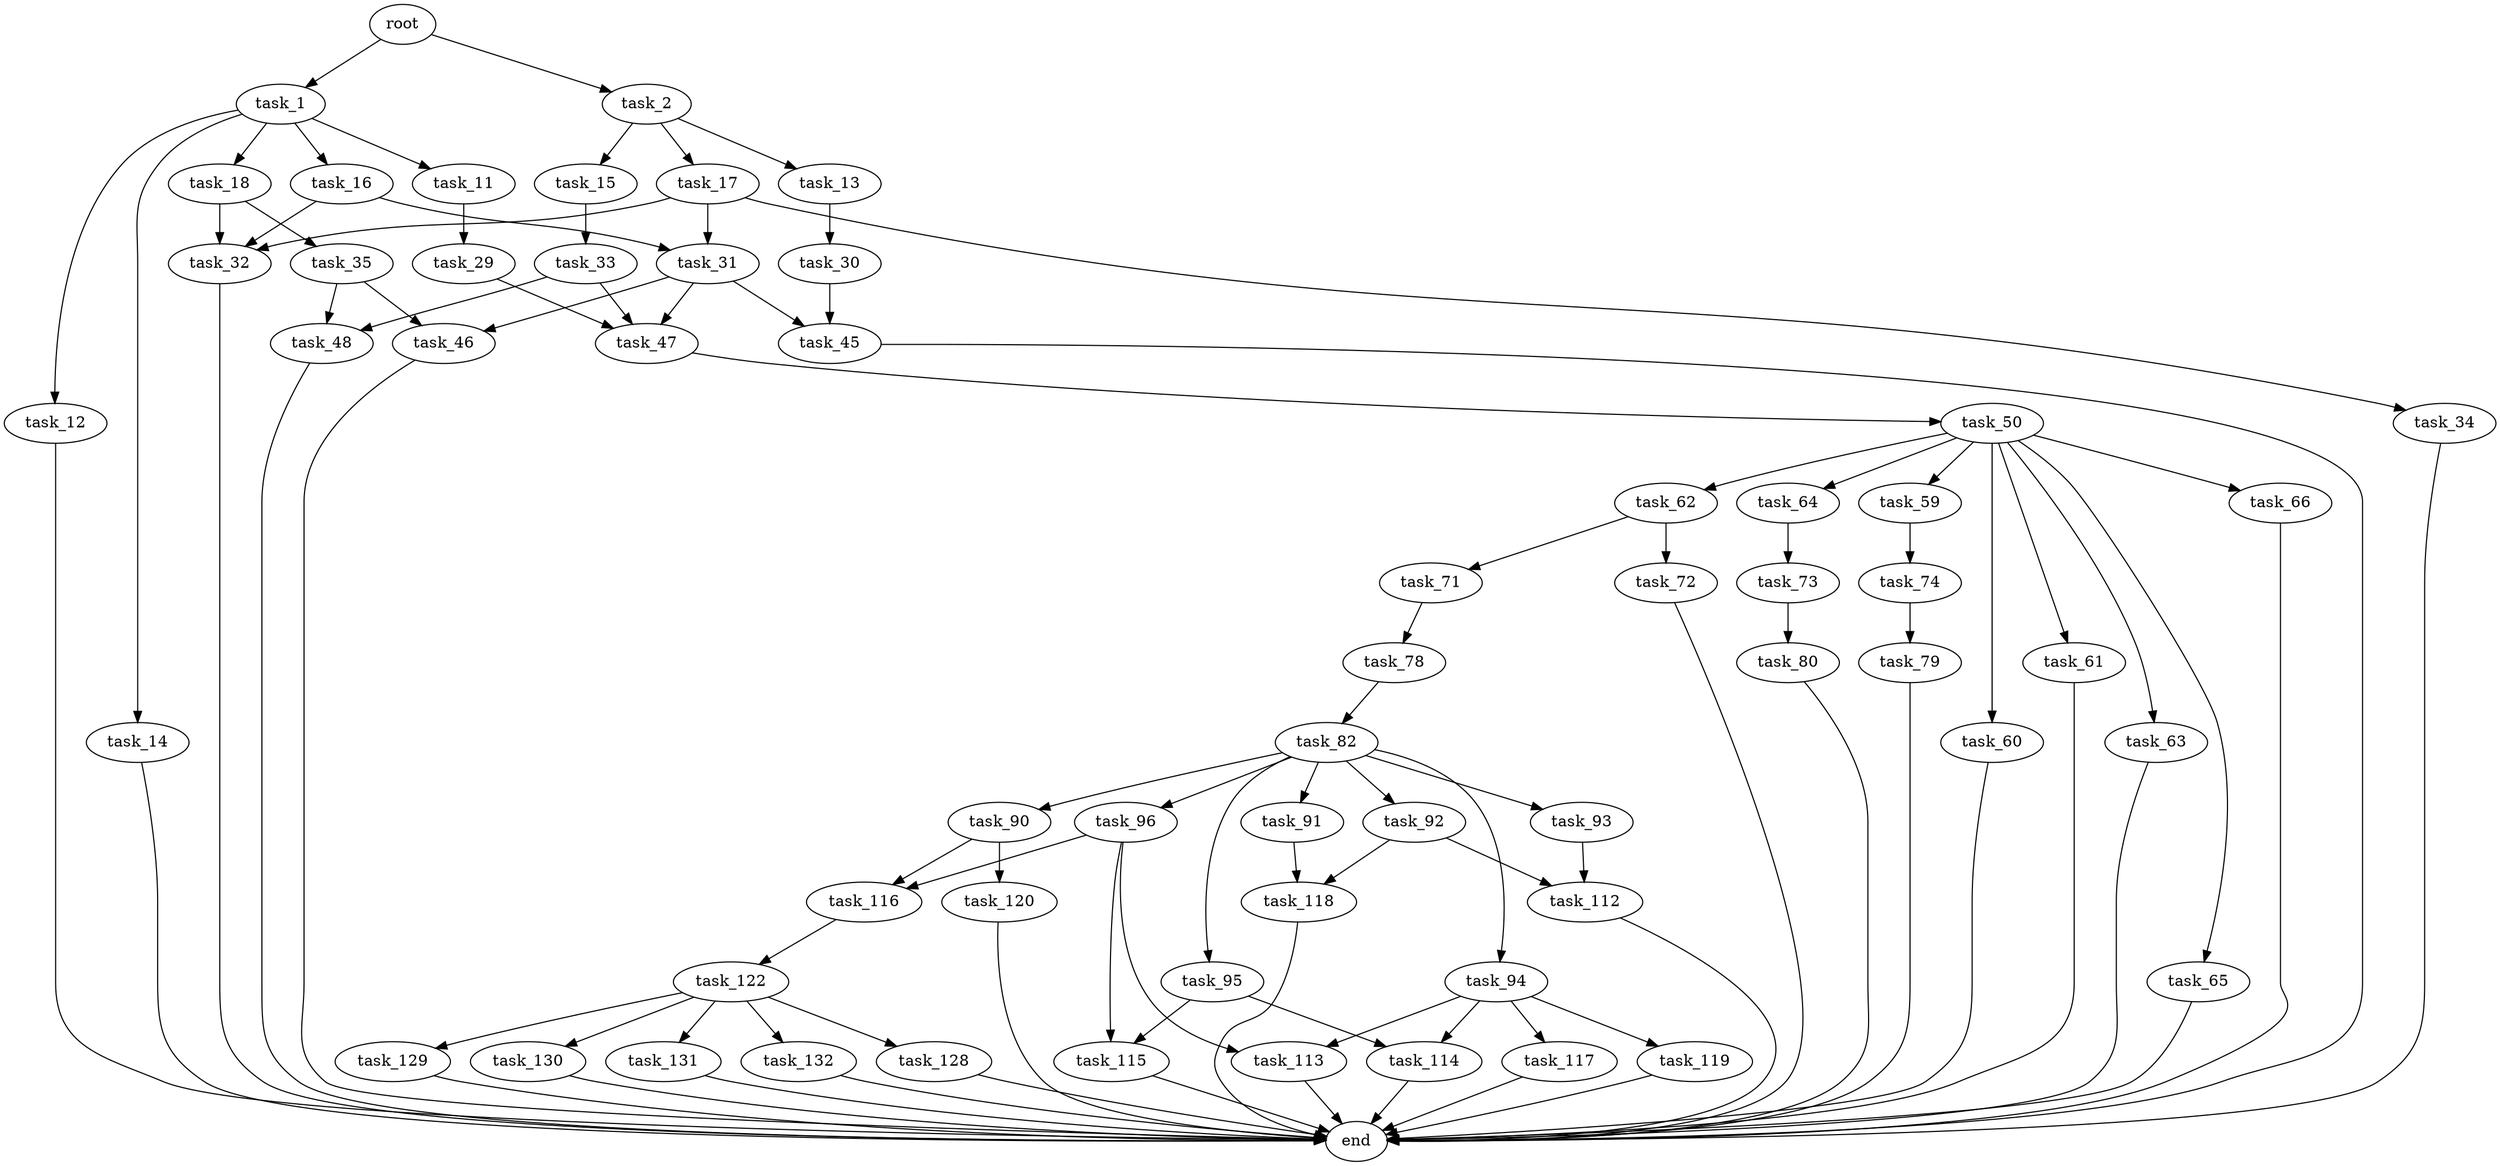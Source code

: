 digraph G {
  root [size="0.000000"];
  task_1 [size="782757789696.000000"];
  task_2 [size="25643191547.000000"];
  task_11 [size="1948374523.000000"];
  task_12 [size="68719476736.000000"];
  task_14 [size="317889951962.000000"];
  task_16 [size="389117309864.000000"];
  task_18 [size="1073741824000.000000"];
  task_13 [size="376131930.000000"];
  task_15 [size="368293445632.000000"];
  task_17 [size="39424008726.000000"];
  task_29 [size="8589934592.000000"];
  end [size="0.000000"];
  task_30 [size="368293445632.000000"];
  task_33 [size="7261309077.000000"];
  task_31 [size="782757789696.000000"];
  task_32 [size="20734427947.000000"];
  task_34 [size="8589934592.000000"];
  task_35 [size="11265931618.000000"];
  task_47 [size="4267258650.000000"];
  task_45 [size="8589934592.000000"];
  task_46 [size="17680852485.000000"];
  task_48 [size="5957076920.000000"];
  task_50 [size="2701160578.000000"];
  task_59 [size="178496714882.000000"];
  task_60 [size="72987547608.000000"];
  task_61 [size="783597957255.000000"];
  task_62 [size="11418502393.000000"];
  task_63 [size="8589934592.000000"];
  task_64 [size="134217728000.000000"];
  task_65 [size="28991029248.000000"];
  task_66 [size="275644892057.000000"];
  task_74 [size="1213462879.000000"];
  task_71 [size="134217728000.000000"];
  task_72 [size="28991029248.000000"];
  task_73 [size="3135855298.000000"];
  task_78 [size="2043077188.000000"];
  task_80 [size="8589934592.000000"];
  task_79 [size="1073741824000.000000"];
  task_82 [size="134217728000.000000"];
  task_90 [size="240697385679.000000"];
  task_91 [size="74984462539.000000"];
  task_92 [size="6763202758.000000"];
  task_93 [size="189755231760.000000"];
  task_94 [size="25940312000.000000"];
  task_95 [size="257869945076.000000"];
  task_96 [size="664990832064.000000"];
  task_116 [size="782757789696.000000"];
  task_120 [size="619639468783.000000"];
  task_118 [size="761629073.000000"];
  task_112 [size="359900844679.000000"];
  task_113 [size="782757789696.000000"];
  task_114 [size="12845012853.000000"];
  task_117 [size="8589934592.000000"];
  task_119 [size="8589934592.000000"];
  task_115 [size="187756318200.000000"];
  task_122 [size="9250063554.000000"];
  task_128 [size="10177167824.000000"];
  task_129 [size="68719476736.000000"];
  task_130 [size="28991029248.000000"];
  task_131 [size="662027235428.000000"];
  task_132 [size="279428022796.000000"];

  root -> task_1 [size="1.000000"];
  root -> task_2 [size="1.000000"];
  task_1 -> task_11 [size="679477248.000000"];
  task_1 -> task_12 [size="679477248.000000"];
  task_1 -> task_14 [size="679477248.000000"];
  task_1 -> task_16 [size="679477248.000000"];
  task_1 -> task_18 [size="679477248.000000"];
  task_2 -> task_13 [size="679477248.000000"];
  task_2 -> task_15 [size="679477248.000000"];
  task_2 -> task_17 [size="679477248.000000"];
  task_11 -> task_29 [size="75497472.000000"];
  task_12 -> end [size="1.000000"];
  task_14 -> end [size="1.000000"];
  task_16 -> task_31 [size="301989888.000000"];
  task_16 -> task_32 [size="301989888.000000"];
  task_18 -> task_32 [size="838860800.000000"];
  task_18 -> task_35 [size="838860800.000000"];
  task_13 -> task_30 [size="33554432.000000"];
  task_15 -> task_33 [size="411041792.000000"];
  task_17 -> task_31 [size="33554432.000000"];
  task_17 -> task_32 [size="33554432.000000"];
  task_17 -> task_34 [size="33554432.000000"];
  task_29 -> task_47 [size="33554432.000000"];
  task_30 -> task_45 [size="411041792.000000"];
  task_33 -> task_47 [size="134217728.000000"];
  task_33 -> task_48 [size="134217728.000000"];
  task_31 -> task_45 [size="679477248.000000"];
  task_31 -> task_46 [size="679477248.000000"];
  task_31 -> task_47 [size="679477248.000000"];
  task_32 -> end [size="1.000000"];
  task_34 -> end [size="1.000000"];
  task_35 -> task_46 [size="536870912.000000"];
  task_35 -> task_48 [size="536870912.000000"];
  task_47 -> task_50 [size="134217728.000000"];
  task_45 -> end [size="1.000000"];
  task_46 -> end [size="1.000000"];
  task_48 -> end [size="1.000000"];
  task_50 -> task_59 [size="75497472.000000"];
  task_50 -> task_60 [size="75497472.000000"];
  task_50 -> task_61 [size="75497472.000000"];
  task_50 -> task_62 [size="75497472.000000"];
  task_50 -> task_63 [size="75497472.000000"];
  task_50 -> task_64 [size="75497472.000000"];
  task_50 -> task_65 [size="75497472.000000"];
  task_50 -> task_66 [size="75497472.000000"];
  task_59 -> task_74 [size="209715200.000000"];
  task_60 -> end [size="1.000000"];
  task_61 -> end [size="1.000000"];
  task_62 -> task_71 [size="209715200.000000"];
  task_62 -> task_72 [size="209715200.000000"];
  task_63 -> end [size="1.000000"];
  task_64 -> task_73 [size="209715200.000000"];
  task_65 -> end [size="1.000000"];
  task_66 -> end [size="1.000000"];
  task_74 -> task_79 [size="33554432.000000"];
  task_71 -> task_78 [size="209715200.000000"];
  task_72 -> end [size="1.000000"];
  task_73 -> task_80 [size="75497472.000000"];
  task_78 -> task_82 [size="209715200.000000"];
  task_80 -> end [size="1.000000"];
  task_79 -> end [size="1.000000"];
  task_82 -> task_90 [size="209715200.000000"];
  task_82 -> task_91 [size="209715200.000000"];
  task_82 -> task_92 [size="209715200.000000"];
  task_82 -> task_93 [size="209715200.000000"];
  task_82 -> task_94 [size="209715200.000000"];
  task_82 -> task_95 [size="209715200.000000"];
  task_82 -> task_96 [size="209715200.000000"];
  task_90 -> task_116 [size="301989888.000000"];
  task_90 -> task_120 [size="301989888.000000"];
  task_91 -> task_118 [size="209715200.000000"];
  task_92 -> task_112 [size="134217728.000000"];
  task_92 -> task_118 [size="134217728.000000"];
  task_93 -> task_112 [size="134217728.000000"];
  task_94 -> task_113 [size="838860800.000000"];
  task_94 -> task_114 [size="838860800.000000"];
  task_94 -> task_117 [size="838860800.000000"];
  task_94 -> task_119 [size="838860800.000000"];
  task_95 -> task_114 [size="301989888.000000"];
  task_95 -> task_115 [size="301989888.000000"];
  task_96 -> task_113 [size="536870912.000000"];
  task_96 -> task_115 [size="536870912.000000"];
  task_96 -> task_116 [size="536870912.000000"];
  task_116 -> task_122 [size="679477248.000000"];
  task_120 -> end [size="1.000000"];
  task_118 -> end [size="1.000000"];
  task_112 -> end [size="1.000000"];
  task_113 -> end [size="1.000000"];
  task_114 -> end [size="1.000000"];
  task_117 -> end [size="1.000000"];
  task_119 -> end [size="1.000000"];
  task_115 -> end [size="1.000000"];
  task_122 -> task_128 [size="536870912.000000"];
  task_122 -> task_129 [size="536870912.000000"];
  task_122 -> task_130 [size="536870912.000000"];
  task_122 -> task_131 [size="536870912.000000"];
  task_122 -> task_132 [size="536870912.000000"];
  task_128 -> end [size="1.000000"];
  task_129 -> end [size="1.000000"];
  task_130 -> end [size="1.000000"];
  task_131 -> end [size="1.000000"];
  task_132 -> end [size="1.000000"];
}
